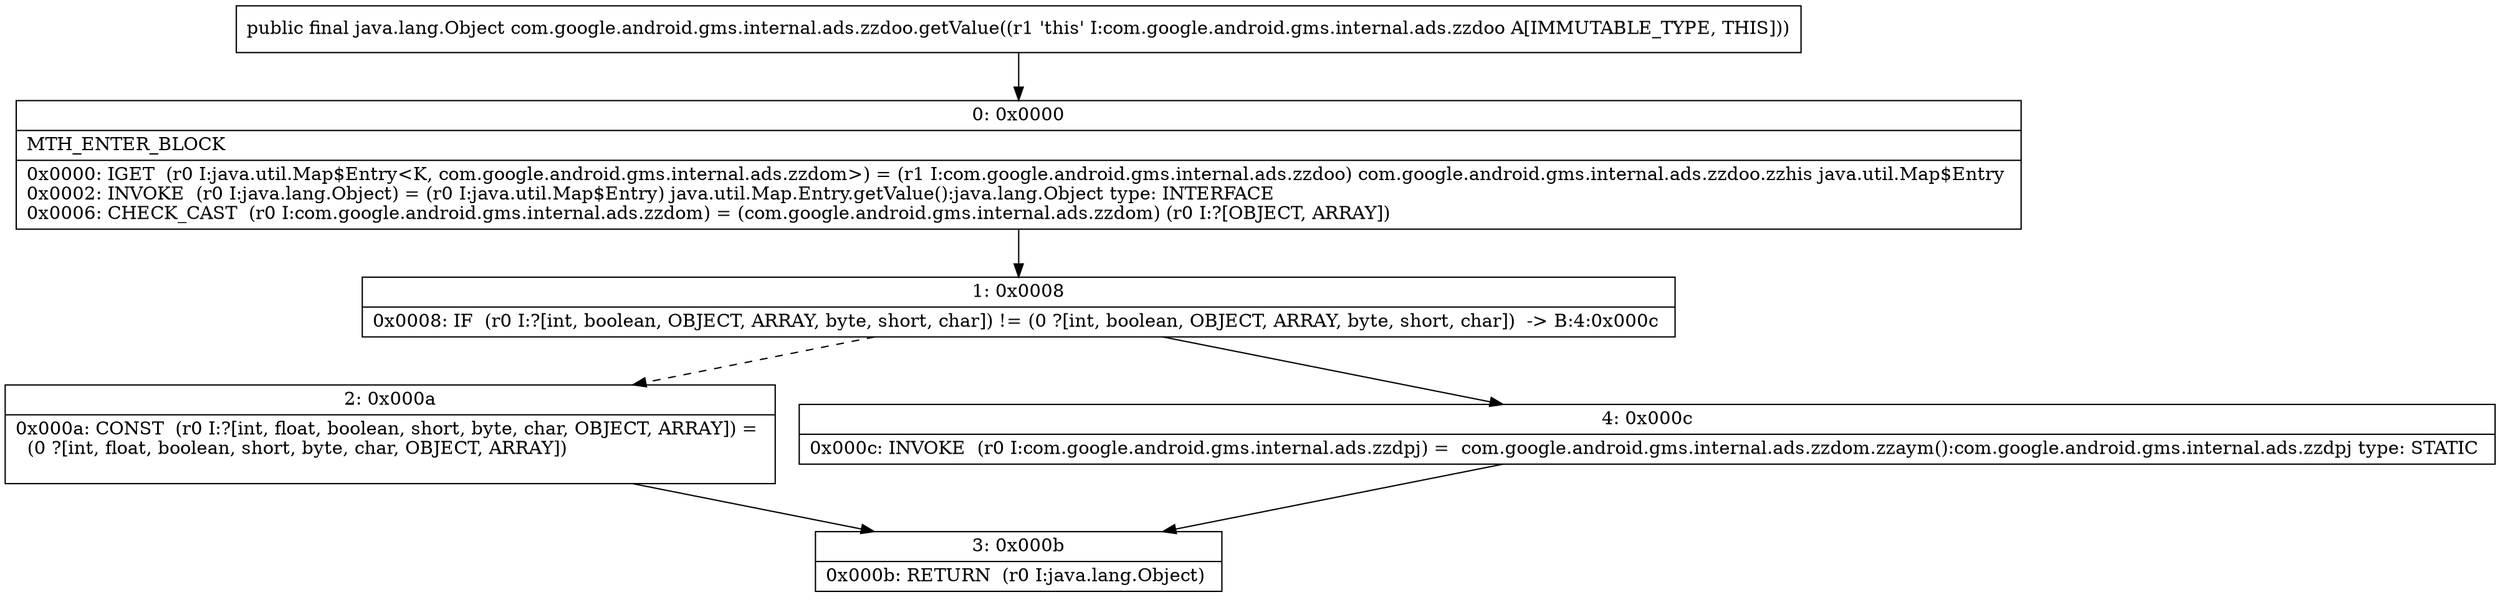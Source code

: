 digraph "CFG forcom.google.android.gms.internal.ads.zzdoo.getValue()Ljava\/lang\/Object;" {
Node_0 [shape=record,label="{0\:\ 0x0000|MTH_ENTER_BLOCK\l|0x0000: IGET  (r0 I:java.util.Map$Entry\<K, com.google.android.gms.internal.ads.zzdom\>) = (r1 I:com.google.android.gms.internal.ads.zzdoo) com.google.android.gms.internal.ads.zzdoo.zzhis java.util.Map$Entry \l0x0002: INVOKE  (r0 I:java.lang.Object) = (r0 I:java.util.Map$Entry) java.util.Map.Entry.getValue():java.lang.Object type: INTERFACE \l0x0006: CHECK_CAST  (r0 I:com.google.android.gms.internal.ads.zzdom) = (com.google.android.gms.internal.ads.zzdom) (r0 I:?[OBJECT, ARRAY]) \l}"];
Node_1 [shape=record,label="{1\:\ 0x0008|0x0008: IF  (r0 I:?[int, boolean, OBJECT, ARRAY, byte, short, char]) != (0 ?[int, boolean, OBJECT, ARRAY, byte, short, char])  \-\> B:4:0x000c \l}"];
Node_2 [shape=record,label="{2\:\ 0x000a|0x000a: CONST  (r0 I:?[int, float, boolean, short, byte, char, OBJECT, ARRAY]) = \l  (0 ?[int, float, boolean, short, byte, char, OBJECT, ARRAY])\l \l}"];
Node_3 [shape=record,label="{3\:\ 0x000b|0x000b: RETURN  (r0 I:java.lang.Object) \l}"];
Node_4 [shape=record,label="{4\:\ 0x000c|0x000c: INVOKE  (r0 I:com.google.android.gms.internal.ads.zzdpj) =  com.google.android.gms.internal.ads.zzdom.zzaym():com.google.android.gms.internal.ads.zzdpj type: STATIC \l}"];
MethodNode[shape=record,label="{public final java.lang.Object com.google.android.gms.internal.ads.zzdoo.getValue((r1 'this' I:com.google.android.gms.internal.ads.zzdoo A[IMMUTABLE_TYPE, THIS])) }"];
MethodNode -> Node_0;
Node_0 -> Node_1;
Node_1 -> Node_2[style=dashed];
Node_1 -> Node_4;
Node_2 -> Node_3;
Node_4 -> Node_3;
}

